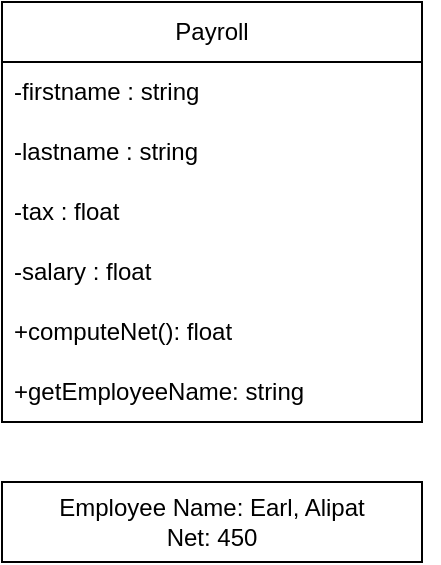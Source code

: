 <mxfile version="24.7.10">
  <diagram name="Page-1" id="fBK6rgs4GOYv3YLAzMlA">
    <mxGraphModel dx="637" dy="338" grid="1" gridSize="10" guides="1" tooltips="1" connect="1" arrows="1" fold="1" page="1" pageScale="1" pageWidth="850" pageHeight="1100" math="0" shadow="0">
      <root>
        <mxCell id="0" />
        <mxCell id="1" parent="0" />
        <mxCell id="qMb-Z9UfSQ02NhMXxwGN-1" value="Payroll" style="swimlane;fontStyle=0;childLayout=stackLayout;horizontal=1;startSize=30;horizontalStack=0;resizeParent=1;resizeParentMax=0;resizeLast=0;collapsible=1;marginBottom=0;whiteSpace=wrap;html=1;" vertex="1" parent="1">
          <mxGeometry x="200" y="80" width="210" height="210" as="geometry" />
        </mxCell>
        <mxCell id="qMb-Z9UfSQ02NhMXxwGN-2" value="-firstname : string" style="text;strokeColor=none;fillColor=none;align=left;verticalAlign=middle;spacingLeft=4;spacingRight=4;overflow=hidden;points=[[0,0.5],[1,0.5]];portConstraint=eastwest;rotatable=0;whiteSpace=wrap;html=1;" vertex="1" parent="qMb-Z9UfSQ02NhMXxwGN-1">
          <mxGeometry y="30" width="210" height="30" as="geometry" />
        </mxCell>
        <mxCell id="qMb-Z9UfSQ02NhMXxwGN-3" value="-lastname : string" style="text;strokeColor=none;fillColor=none;align=left;verticalAlign=middle;spacingLeft=4;spacingRight=4;overflow=hidden;points=[[0,0.5],[1,0.5]];portConstraint=eastwest;rotatable=0;whiteSpace=wrap;html=1;" vertex="1" parent="qMb-Z9UfSQ02NhMXxwGN-1">
          <mxGeometry y="60" width="210" height="30" as="geometry" />
        </mxCell>
        <mxCell id="qMb-Z9UfSQ02NhMXxwGN-4" value="-tax : float" style="text;strokeColor=none;fillColor=none;align=left;verticalAlign=middle;spacingLeft=4;spacingRight=4;overflow=hidden;points=[[0,0.5],[1,0.5]];portConstraint=eastwest;rotatable=0;whiteSpace=wrap;html=1;" vertex="1" parent="qMb-Z9UfSQ02NhMXxwGN-1">
          <mxGeometry y="90" width="210" height="30" as="geometry" />
        </mxCell>
        <mxCell id="qMb-Z9UfSQ02NhMXxwGN-5" value="-salary : float" style="text;strokeColor=none;fillColor=none;align=left;verticalAlign=middle;spacingLeft=4;spacingRight=4;overflow=hidden;points=[[0,0.5],[1,0.5]];portConstraint=eastwest;rotatable=0;whiteSpace=wrap;html=1;" vertex="1" parent="qMb-Z9UfSQ02NhMXxwGN-1">
          <mxGeometry y="120" width="210" height="30" as="geometry" />
        </mxCell>
        <mxCell id="qMb-Z9UfSQ02NhMXxwGN-6" value="+computeNet(): float" style="text;strokeColor=none;fillColor=none;align=left;verticalAlign=middle;spacingLeft=4;spacingRight=4;overflow=hidden;points=[[0,0.5],[1,0.5]];portConstraint=eastwest;rotatable=0;whiteSpace=wrap;html=1;" vertex="1" parent="qMb-Z9UfSQ02NhMXxwGN-1">
          <mxGeometry y="150" width="210" height="30" as="geometry" />
        </mxCell>
        <mxCell id="qMb-Z9UfSQ02NhMXxwGN-7" value="+getEmployeeName: string" style="text;strokeColor=none;fillColor=none;align=left;verticalAlign=middle;spacingLeft=4;spacingRight=4;overflow=hidden;points=[[0,0.5],[1,0.5]];portConstraint=eastwest;rotatable=0;whiteSpace=wrap;html=1;" vertex="1" parent="qMb-Z9UfSQ02NhMXxwGN-1">
          <mxGeometry y="180" width="210" height="30" as="geometry" />
        </mxCell>
        <mxCell id="qMb-Z9UfSQ02NhMXxwGN-9" style="edgeStyle=orthogonalEdgeStyle;rounded=0;orthogonalLoop=1;jettySize=auto;html=1;exitX=1;exitY=0.5;exitDx=0;exitDy=0;" edge="1" parent="qMb-Z9UfSQ02NhMXxwGN-1" source="qMb-Z9UfSQ02NhMXxwGN-4" target="qMb-Z9UfSQ02NhMXxwGN-4">
          <mxGeometry relative="1" as="geometry" />
        </mxCell>
        <mxCell id="qMb-Z9UfSQ02NhMXxwGN-8" value="Employee Name: Earl, Alipat&lt;br&gt;Net: 450" style="rounded=0;whiteSpace=wrap;html=1;" vertex="1" parent="1">
          <mxGeometry x="200" y="320" width="210" height="40" as="geometry" />
        </mxCell>
      </root>
    </mxGraphModel>
  </diagram>
</mxfile>
